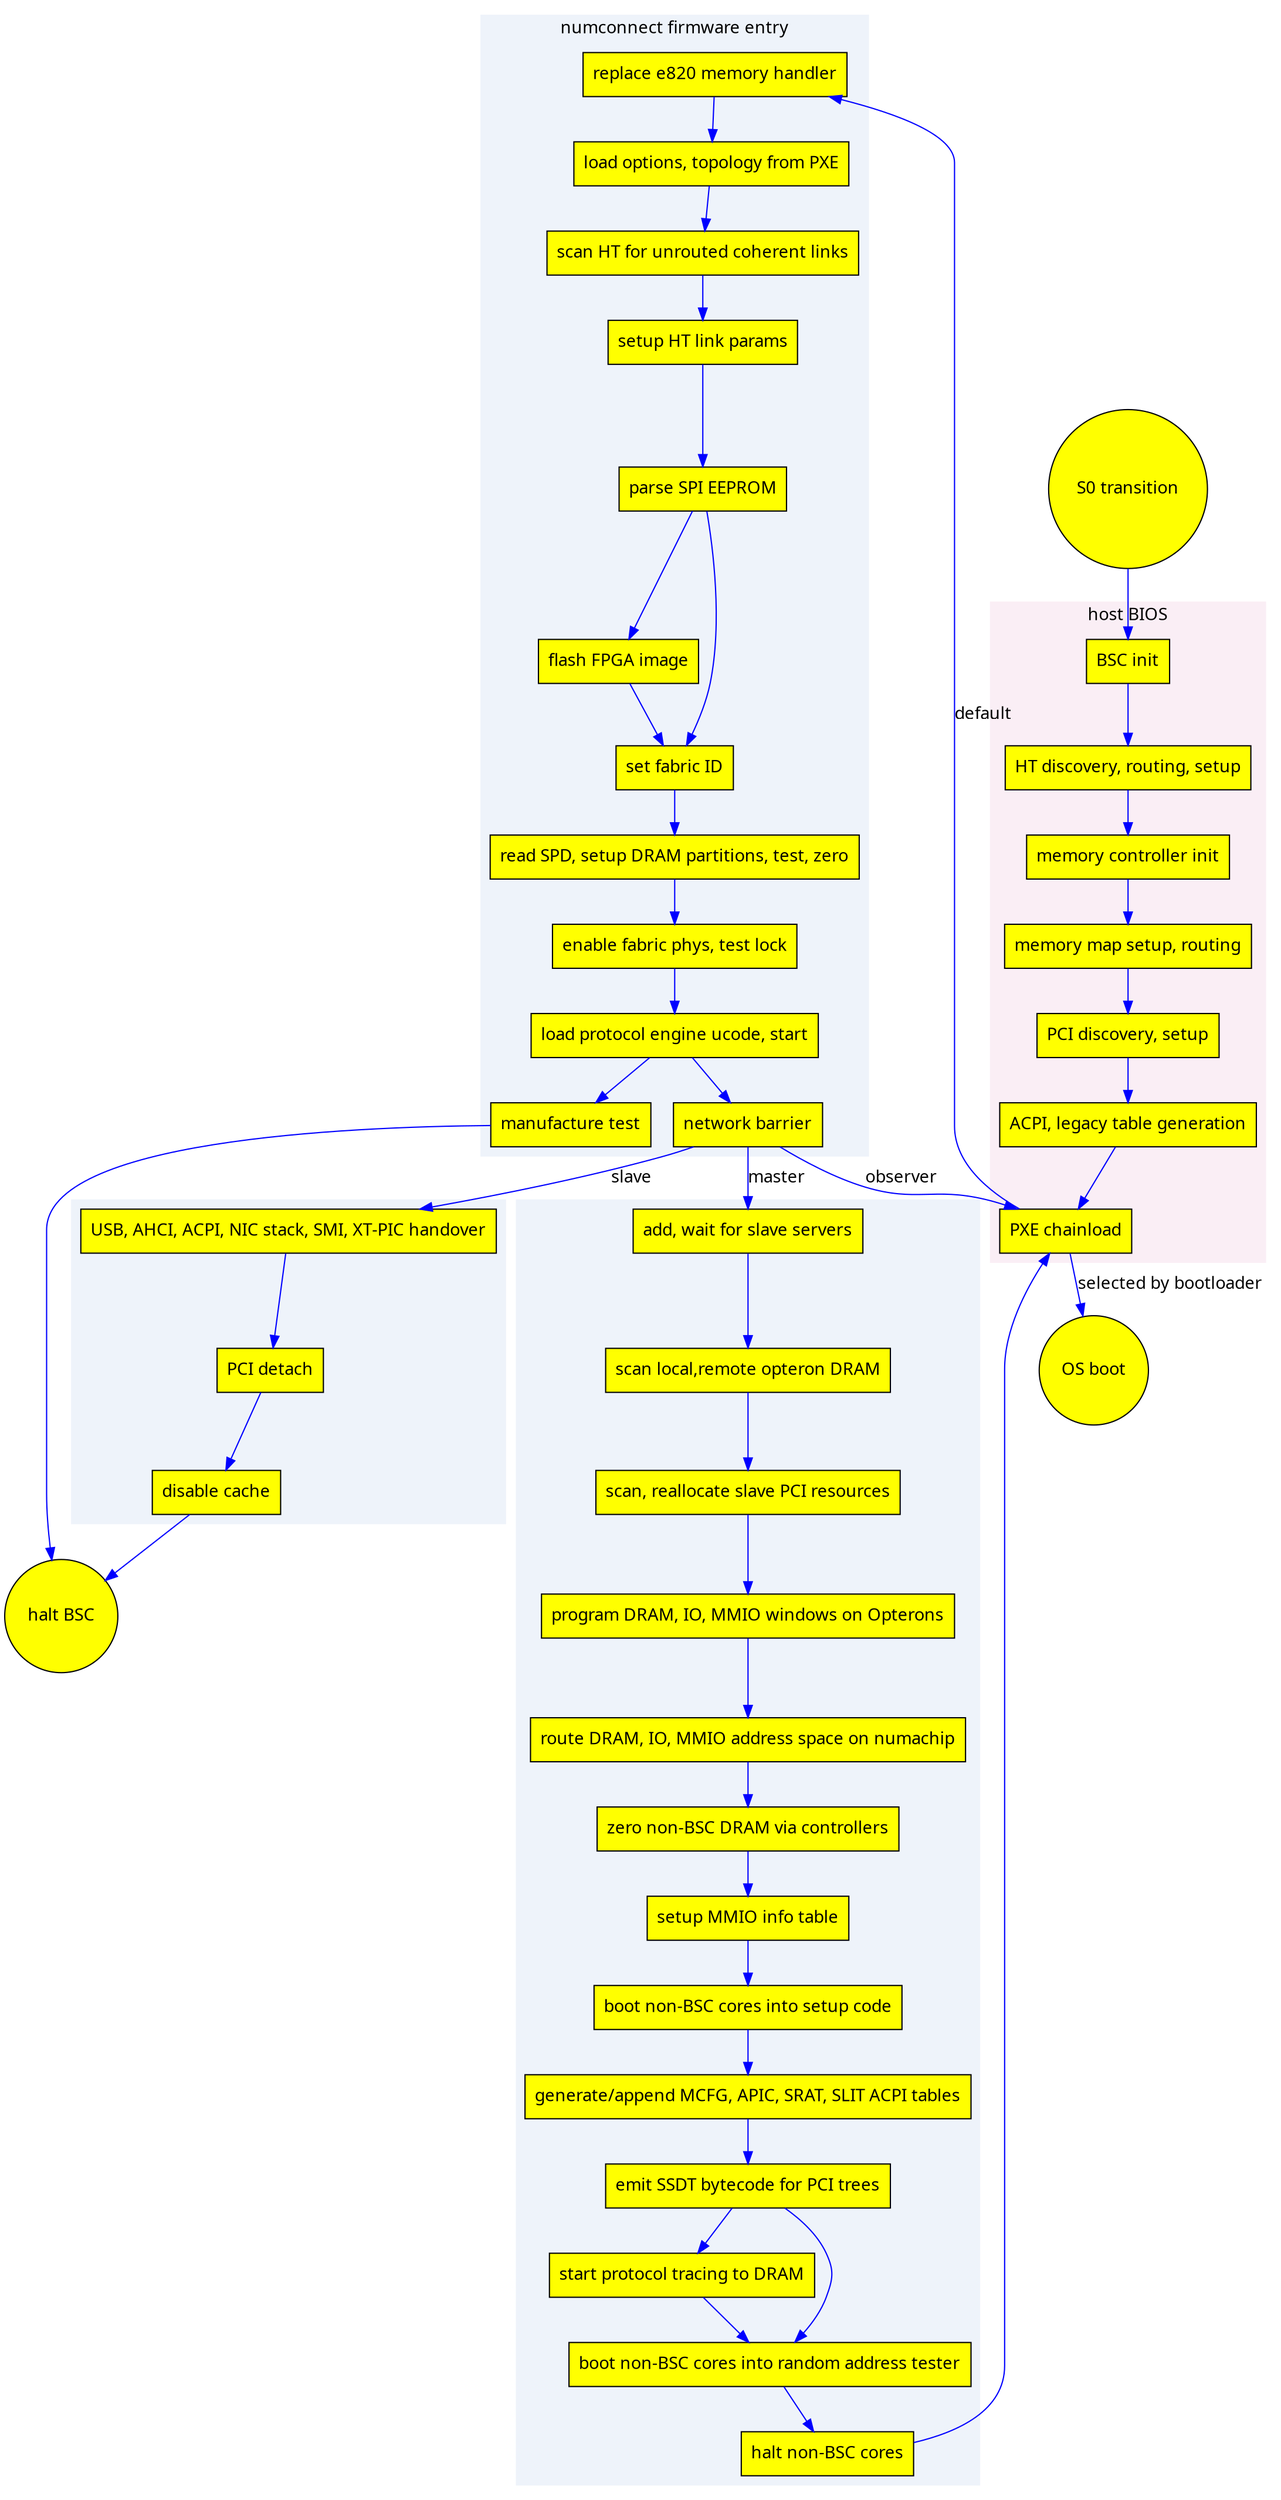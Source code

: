 digraph {
	graph [fontname="sans"];
	node [shape=rectangle, fontname="sans", style=filled, fillcolor="yellow"];
	edge [fontname="sans", color=blue];

	subgraph cluster_0 {
		label="host BIOS";
		style=filled;
		color=invis;
		fillcolor="0.9 0.05 0.98";

		"BSC init" ->
		"HT discovery, routing, setup" ->
		"memory controller init" ->
		"memory map setup, routing" ->
		"PCI discovery, setup" ->
		"ACPI, legacy table generation" ->
		"PXE chainload";
	}

	subgraph cluster_1 {
		label="numconnect firmware entry";
		style=filled;
		color=invis;
		fillcolor="0.6 0.05 0.98";

		"replace e820 memory handler" ->
		"load options, topology from PXE" ->
		"scan HT for unrouted coherent links" ->
		"setup HT link params" ->
		"parse SPI EEPROM" ->
		"flash FPGA image" ->
		"set fabric ID" ->
		"read SPD, setup DRAM partitions, test, zero" ->
		"enable fabric phys, test lock" ->
		"load protocol engine ucode, start" ->
		"network barrier";

		"load protocol engine ucode, start" -> "manufacture test";
		"parse SPI EEPROM" -> "set fabric ID";
	}

	subgraph cluster_2 {
		style=filled;
		color=invis;
		fillcolor="0.6 0.05 0.98";

		"USB, AHCI, ACPI, NIC stack, SMI, XT-PIC handover" ->
		"PCI detach" ->
		"disable cache";
	}

	subgraph cluster_3 {
		style=filled;
		color=invis;
		fillcolor="0.6 0.05 0.98";

		"add, wait for slave servers" ->
		"scan local,remote opteron DRAM" ->
		"scan, reallocate slave PCI resources" ->
		"program DRAM, IO, MMIO windows on Opterons" ->
		"route DRAM, IO, MMIO address space on numachip" ->
		"zero non-BSC DRAM via controllers" ->
		"setup MMIO info table" ->
		"boot non-BSC cores into setup code" ->
		"generate/append MCFG, APIC, SRAT, SLIT ACPI tables" ->
		"emit SSDT bytecode for PCI trees" ->
		"start protocol tracing to DRAM" ->
		"boot non-BSC cores into random address tester" ->
		"halt non-BSC cores";

		"emit SSDT bytecode for PCI trees" ->
		"boot non-BSC cores into random address tester";
	}

	"S0 transition" -> "BSC init";
	"PXE chainload" -> "replace e820 memory handler" [label="default"];
	"PXE chainload" -> "OS boot" [label="selected by bootloader"];
	"network barrier" -> "PXE chainload" [label="observer"];
	"network barrier" -> "USB, AHCI, ACPI, NIC stack, SMI, XT-PIC handover" [label="slave"];
	"halt non-BSC cores" -> "PXE chainload";
	"network barrier" -> "add, wait for slave servers" [label="master"];
	"manufacture test" -> "halt BSC";
	"disable cache" -> "halt BSC";

	"S0 transition" [shape=circle];
	"OS boot" [shape=circle];
	"halt BSC" [shape=circle];
}
